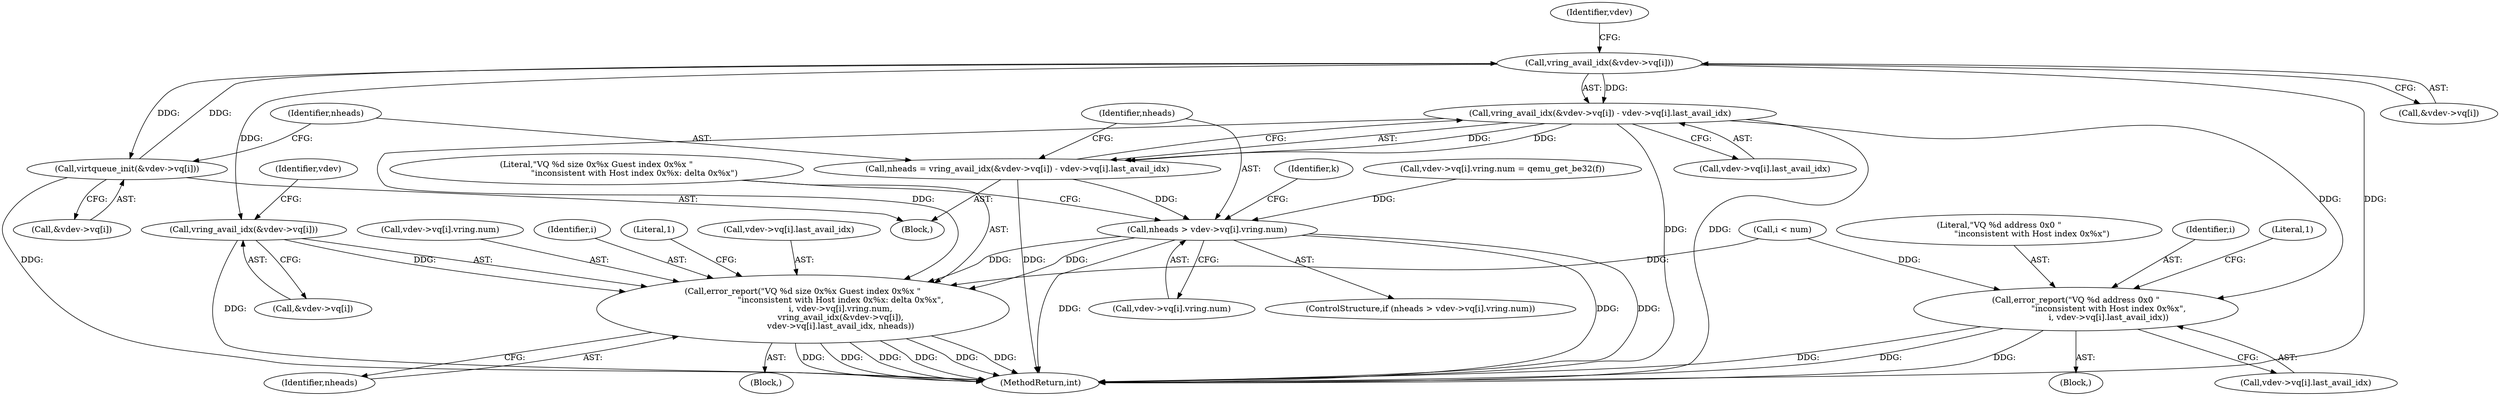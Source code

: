 digraph "0_qemu_a890a2f9137ac3cf5b607649e66a6f3a5512d8dc@pointer" {
"1000313" [label="(Call,vring_avail_idx(&vdev->vq[i]))"];
"1000303" [label="(Call,virtqueue_init(&vdev->vq[i]))"];
"1000313" [label="(Call,vring_avail_idx(&vdev->vq[i]))"];
"1000312" [label="(Call,vring_avail_idx(&vdev->vq[i]) - vdev->vq[i].last_avail_idx)"];
"1000310" [label="(Call,nheads = vring_avail_idx(&vdev->vq[i]) - vdev->vq[i].last_avail_idx)"];
"1000328" [label="(Call,nheads > vdev->vq[i].vring.num)"];
"1000340" [label="(Call,error_report(\"VQ %d size 0x%x Guest index 0x%x \"\n                             \"inconsistent with Host index 0x%x: delta 0x%x\",\n                             i, vdev->vq[i].vring.num,\n                             vring_avail_idx(&vdev->vq[i]),\n                             vdev->vq[i].last_avail_idx, nheads))"];
"1000380" [label="(Call,error_report(\"VQ %d address 0x0 \"\n                         \"inconsistent with Host index 0x%x\",\n                         i, vdev->vq[i].last_avail_idx))"];
"1000352" [label="(Call,vring_avail_idx(&vdev->vq[i]))"];
"1000310" [label="(Call,nheads = vring_avail_idx(&vdev->vq[i]) - vdev->vq[i].last_avail_idx)"];
"1000301" [label="(Block,)"];
"1000343" [label="(Call,vdev->vq[i].vring.num)"];
"1000379" [label="(Block,)"];
"1000359" [label="(Call,vdev->vq[i].last_avail_idx)"];
"1000320" [label="(Call,vdev->vq[i].last_avail_idx)"];
"1000342" [label="(Identifier,i)"];
"1000392" [label="(Literal,1)"];
"1000383" [label="(Call,vdev->vq[i].last_avail_idx)"];
"1000311" [label="(Identifier,nheads)"];
"1000303" [label="(Call,virtqueue_init(&vdev->vq[i]))"];
"1000340" [label="(Call,error_report(\"VQ %d size 0x%x Guest index 0x%x \"\n                             \"inconsistent with Host index 0x%x: delta 0x%x\",\n                             i, vdev->vq[i].vring.num,\n                             vring_avail_idx(&vdev->vq[i]),\n                             vdev->vq[i].last_avail_idx, nheads))"];
"1000329" [label="(Identifier,nheads)"];
"1000380" [label="(Call,error_report(\"VQ %d address 0x0 \"\n                         \"inconsistent with Host index 0x%x\",\n                         i, vdev->vq[i].last_avail_idx))"];
"1000226" [label="(Call,vdev->vq[i].vring.num = qemu_get_be32(f))"];
"1000353" [label="(Call,&vdev->vq[i])"];
"1000327" [label="(ControlStructure,if (nheads > vdev->vq[i].vring.num))"];
"1000366" [label="(Identifier,nheads)"];
"1000339" [label="(Block,)"];
"1000395" [label="(Identifier,k)"];
"1000220" [label="(Call,i < num)"];
"1000323" [label="(Identifier,vdev)"];
"1000304" [label="(Call,&vdev->vq[i])"];
"1000314" [label="(Call,&vdev->vq[i])"];
"1000312" [label="(Call,vring_avail_idx(&vdev->vq[i]) - vdev->vq[i].last_avail_idx)"];
"1000415" [label="(MethodReturn,int)"];
"1000341" [label="(Literal,\"VQ %d size 0x%x Guest index 0x%x \"\n                             \"inconsistent with Host index 0x%x: delta 0x%x\")"];
"1000313" [label="(Call,vring_avail_idx(&vdev->vq[i]))"];
"1000369" [label="(Literal,1)"];
"1000381" [label="(Literal,\"VQ %d address 0x0 \"\n                         \"inconsistent with Host index 0x%x\")"];
"1000382" [label="(Identifier,i)"];
"1000352" [label="(Call,vring_avail_idx(&vdev->vq[i]))"];
"1000330" [label="(Call,vdev->vq[i].vring.num)"];
"1000362" [label="(Identifier,vdev)"];
"1000328" [label="(Call,nheads > vdev->vq[i].vring.num)"];
"1000313" -> "1000312"  [label="AST: "];
"1000313" -> "1000314"  [label="CFG: "];
"1000314" -> "1000313"  [label="AST: "];
"1000323" -> "1000313"  [label="CFG: "];
"1000313" -> "1000415"  [label="DDG: "];
"1000313" -> "1000303"  [label="DDG: "];
"1000313" -> "1000312"  [label="DDG: "];
"1000303" -> "1000313"  [label="DDG: "];
"1000313" -> "1000352"  [label="DDG: "];
"1000303" -> "1000301"  [label="AST: "];
"1000303" -> "1000304"  [label="CFG: "];
"1000304" -> "1000303"  [label="AST: "];
"1000311" -> "1000303"  [label="CFG: "];
"1000303" -> "1000415"  [label="DDG: "];
"1000312" -> "1000310"  [label="AST: "];
"1000312" -> "1000320"  [label="CFG: "];
"1000320" -> "1000312"  [label="AST: "];
"1000310" -> "1000312"  [label="CFG: "];
"1000312" -> "1000415"  [label="DDG: "];
"1000312" -> "1000415"  [label="DDG: "];
"1000312" -> "1000310"  [label="DDG: "];
"1000312" -> "1000310"  [label="DDG: "];
"1000312" -> "1000340"  [label="DDG: "];
"1000312" -> "1000380"  [label="DDG: "];
"1000310" -> "1000301"  [label="AST: "];
"1000311" -> "1000310"  [label="AST: "];
"1000329" -> "1000310"  [label="CFG: "];
"1000310" -> "1000415"  [label="DDG: "];
"1000310" -> "1000328"  [label="DDG: "];
"1000328" -> "1000327"  [label="AST: "];
"1000328" -> "1000330"  [label="CFG: "];
"1000329" -> "1000328"  [label="AST: "];
"1000330" -> "1000328"  [label="AST: "];
"1000341" -> "1000328"  [label="CFG: "];
"1000395" -> "1000328"  [label="CFG: "];
"1000328" -> "1000415"  [label="DDG: "];
"1000328" -> "1000415"  [label="DDG: "];
"1000328" -> "1000415"  [label="DDG: "];
"1000226" -> "1000328"  [label="DDG: "];
"1000328" -> "1000340"  [label="DDG: "];
"1000328" -> "1000340"  [label="DDG: "];
"1000340" -> "1000339"  [label="AST: "];
"1000340" -> "1000366"  [label="CFG: "];
"1000341" -> "1000340"  [label="AST: "];
"1000342" -> "1000340"  [label="AST: "];
"1000343" -> "1000340"  [label="AST: "];
"1000352" -> "1000340"  [label="AST: "];
"1000359" -> "1000340"  [label="AST: "];
"1000366" -> "1000340"  [label="AST: "];
"1000369" -> "1000340"  [label="CFG: "];
"1000340" -> "1000415"  [label="DDG: "];
"1000340" -> "1000415"  [label="DDG: "];
"1000340" -> "1000415"  [label="DDG: "];
"1000340" -> "1000415"  [label="DDG: "];
"1000340" -> "1000415"  [label="DDG: "];
"1000340" -> "1000415"  [label="DDG: "];
"1000220" -> "1000340"  [label="DDG: "];
"1000352" -> "1000340"  [label="DDG: "];
"1000380" -> "1000379"  [label="AST: "];
"1000380" -> "1000383"  [label="CFG: "];
"1000381" -> "1000380"  [label="AST: "];
"1000382" -> "1000380"  [label="AST: "];
"1000383" -> "1000380"  [label="AST: "];
"1000392" -> "1000380"  [label="CFG: "];
"1000380" -> "1000415"  [label="DDG: "];
"1000380" -> "1000415"  [label="DDG: "];
"1000380" -> "1000415"  [label="DDG: "];
"1000220" -> "1000380"  [label="DDG: "];
"1000352" -> "1000353"  [label="CFG: "];
"1000353" -> "1000352"  [label="AST: "];
"1000362" -> "1000352"  [label="CFG: "];
"1000352" -> "1000415"  [label="DDG: "];
}

